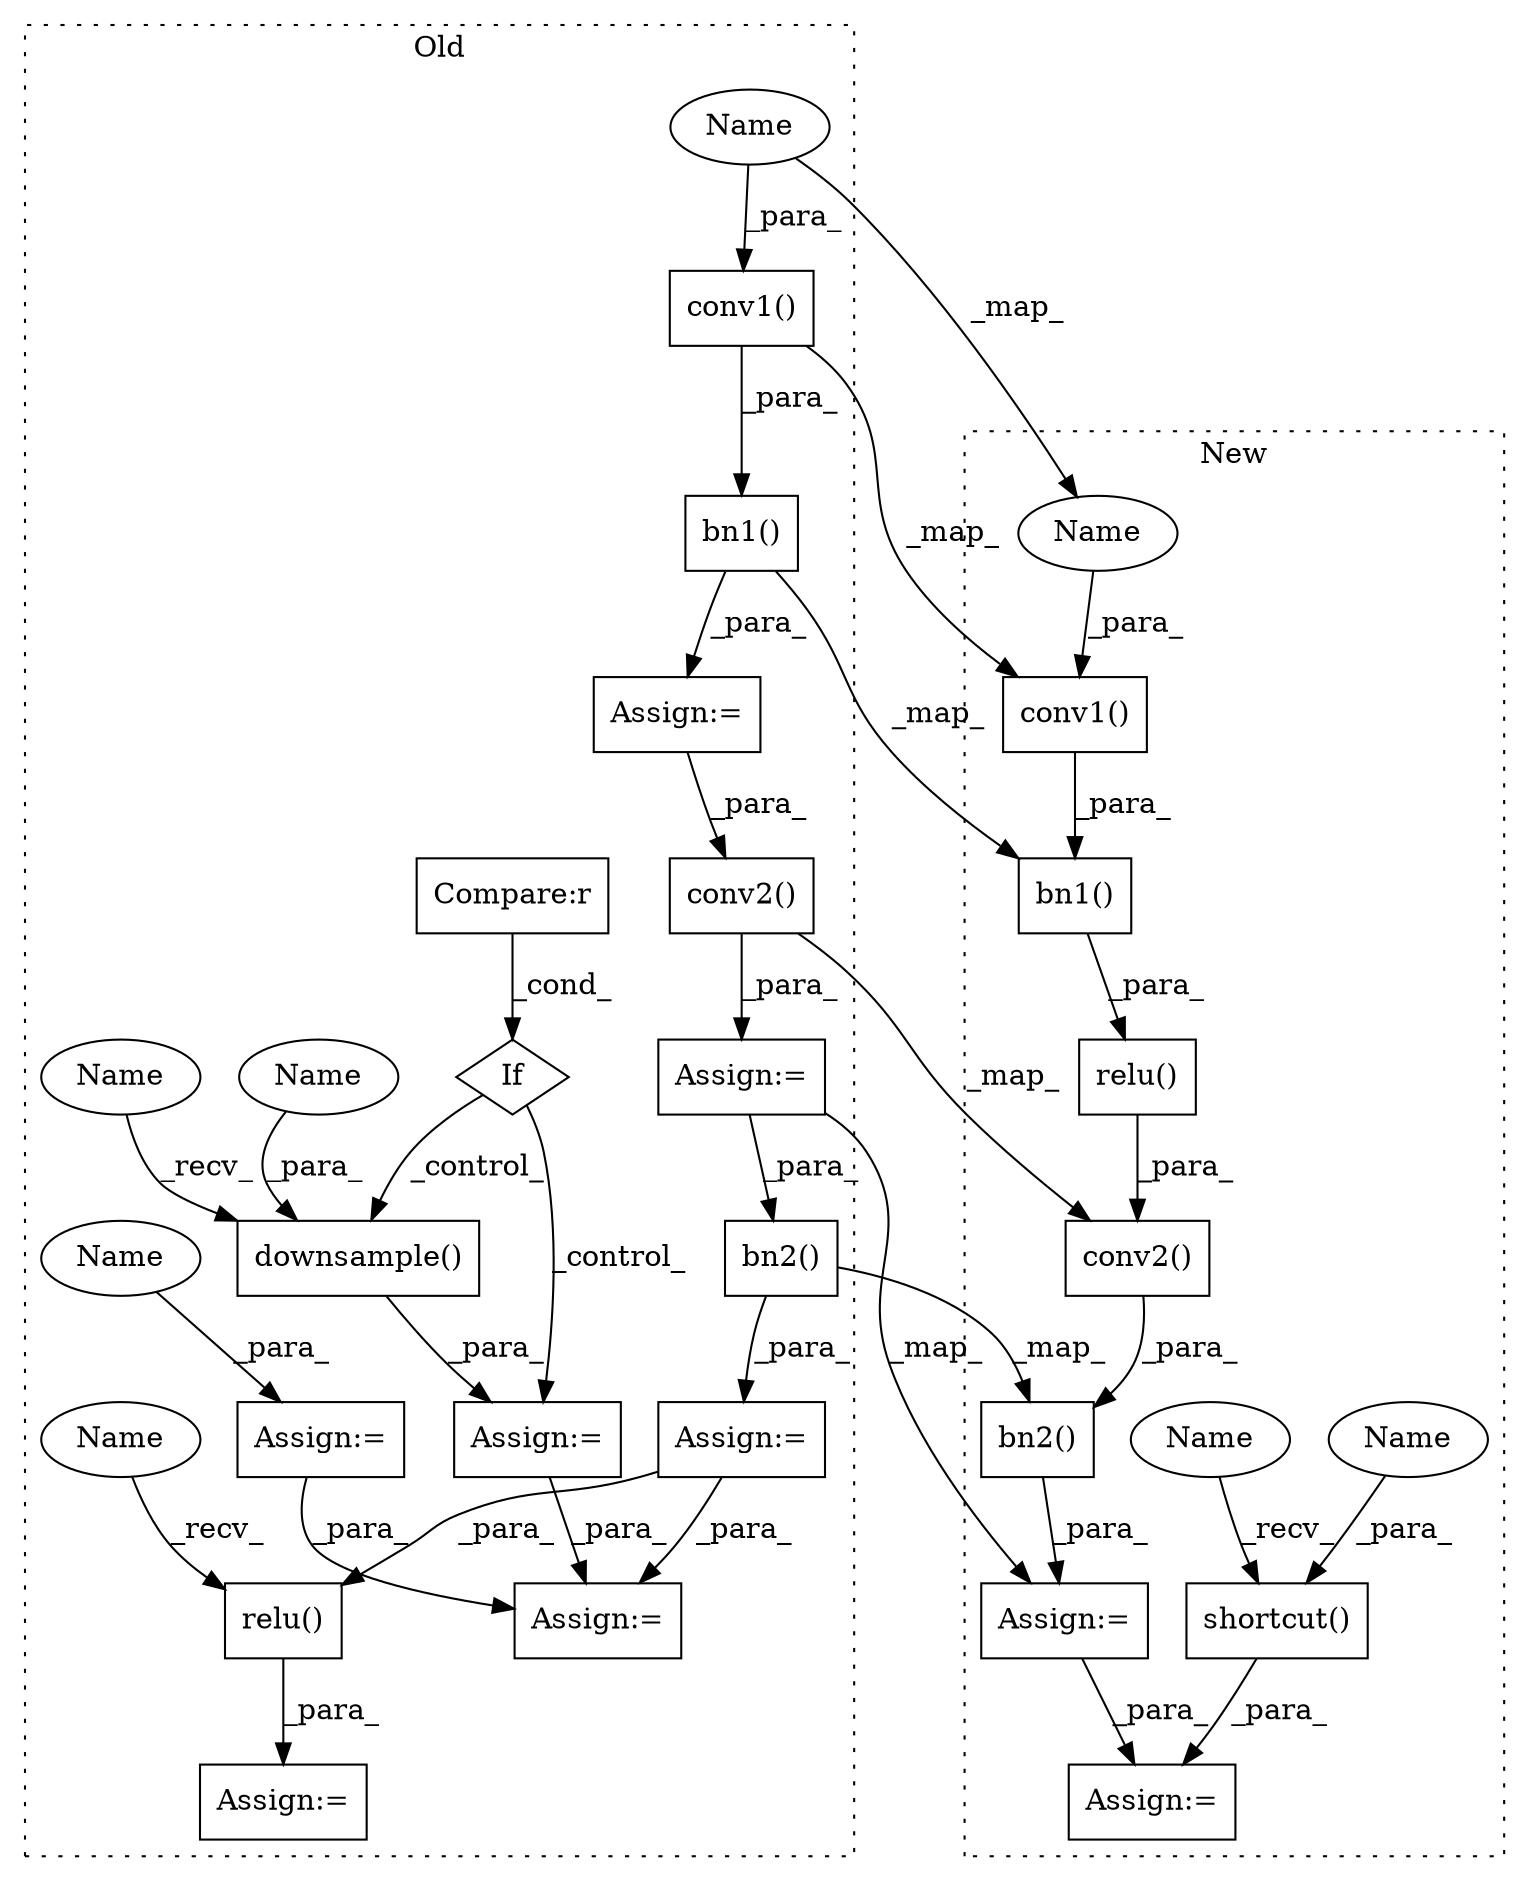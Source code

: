digraph G {
subgraph cluster0 {
1 [label="relu()" a="75" s="1026,1039" l="10,1" shape="box"];
4 [label="bn2()" a="75" s="890,902" l="9,1" shape="box"];
6 [label="downsample()" a="75" s="968,985" l="16,1" shape="box"];
7 [label="If" a="96" s="913,943" l="3,14" shape="diamond"];
8 [label="Compare:r" a="40" s="916" l="27" shape="box"];
9 [label="Assign:=" a="68" s="754" l="3" shape="box"];
11 [label="conv1()" a="75" s="774,786" l="11,1" shape="box"];
12 [label="conv2()" a="75" s="860,874" l="11,1" shape="box"];
15 [label="bn1()" a="75" s="802,814" l="9,1" shape="box"];
16 [label="Assign:=" a="68" s="1023" l="3" shape="box"];
17 [label="Assign:=" a="68" s="799" l="3" shape="box"];
19 [label="Assign:=" a="68" s="887" l="3" shape="box"];
20 [label="Assign:=" a="68" s="965" l="3" shape="box"];
21 [label="Assign:=" a="68" s="999" l="4" shape="box"];
23 [label="Assign:=" a="68" s="857" l="3" shape="box"];
26 [label="Name" a="87" s="984" l="1" shape="ellipse"];
27 [label="Name" a="87" s="757" l="1" shape="ellipse"];
28 [label="Name" a="87" s="785" l="1" shape="ellipse"];
29 [label="Name" a="87" s="968" l="4" shape="ellipse"];
30 [label="Name" a="87" s="1026" l="4" shape="ellipse"];
label = "Old";
style="dotted";
}
subgraph cluster1 {
2 [label="shortcut()" a="75" s="1221,1236" l="14,1" shape="box"];
3 [label="bn2()" a="75" s="1180,1204" l="9,1" shape="box"];
5 [label="relu()" a="75" s="1134,1164" l="7,1" shape="box"];
10 [label="conv1()" a="75" s="1150,1162" l="11,1" shape="box"];
13 [label="conv2()" a="75" s="1189,1203" l="11,1" shape="box"];
14 [label="bn1()" a="75" s="1141,1163" l="9,1" shape="box"];
18 [label="Assign:=" a="68" s="1217" l="4" shape="box"];
22 [label="Assign:=" a="68" s="1177" l="3" shape="box"];
24 [label="Name" a="87" s="1161" l="1" shape="ellipse"];
25 [label="Name" a="87" s="1235" l="1" shape="ellipse"];
31 [label="Name" a="87" s="1221" l="4" shape="ellipse"];
label = "New";
style="dotted";
}
1 -> 16 [label="_para_"];
2 -> 18 [label="_para_"];
3 -> 22 [label="_para_"];
4 -> 19 [label="_para_"];
4 -> 3 [label="_map_"];
5 -> 13 [label="_para_"];
6 -> 20 [label="_para_"];
7 -> 20 [label="_control_"];
7 -> 6 [label="_control_"];
8 -> 7 [label="_cond_"];
9 -> 21 [label="_para_"];
10 -> 14 [label="_para_"];
11 -> 10 [label="_map_"];
11 -> 15 [label="_para_"];
12 -> 13 [label="_map_"];
12 -> 23 [label="_para_"];
13 -> 3 [label="_para_"];
14 -> 5 [label="_para_"];
15 -> 14 [label="_map_"];
15 -> 17 [label="_para_"];
17 -> 12 [label="_para_"];
19 -> 21 [label="_para_"];
19 -> 1 [label="_para_"];
20 -> 21 [label="_para_"];
22 -> 18 [label="_para_"];
23 -> 4 [label="_para_"];
23 -> 22 [label="_map_"];
24 -> 10 [label="_para_"];
25 -> 2 [label="_para_"];
26 -> 6 [label="_para_"];
27 -> 9 [label="_para_"];
28 -> 11 [label="_para_"];
28 -> 24 [label="_map_"];
29 -> 6 [label="_recv_"];
30 -> 1 [label="_recv_"];
31 -> 2 [label="_recv_"];
}